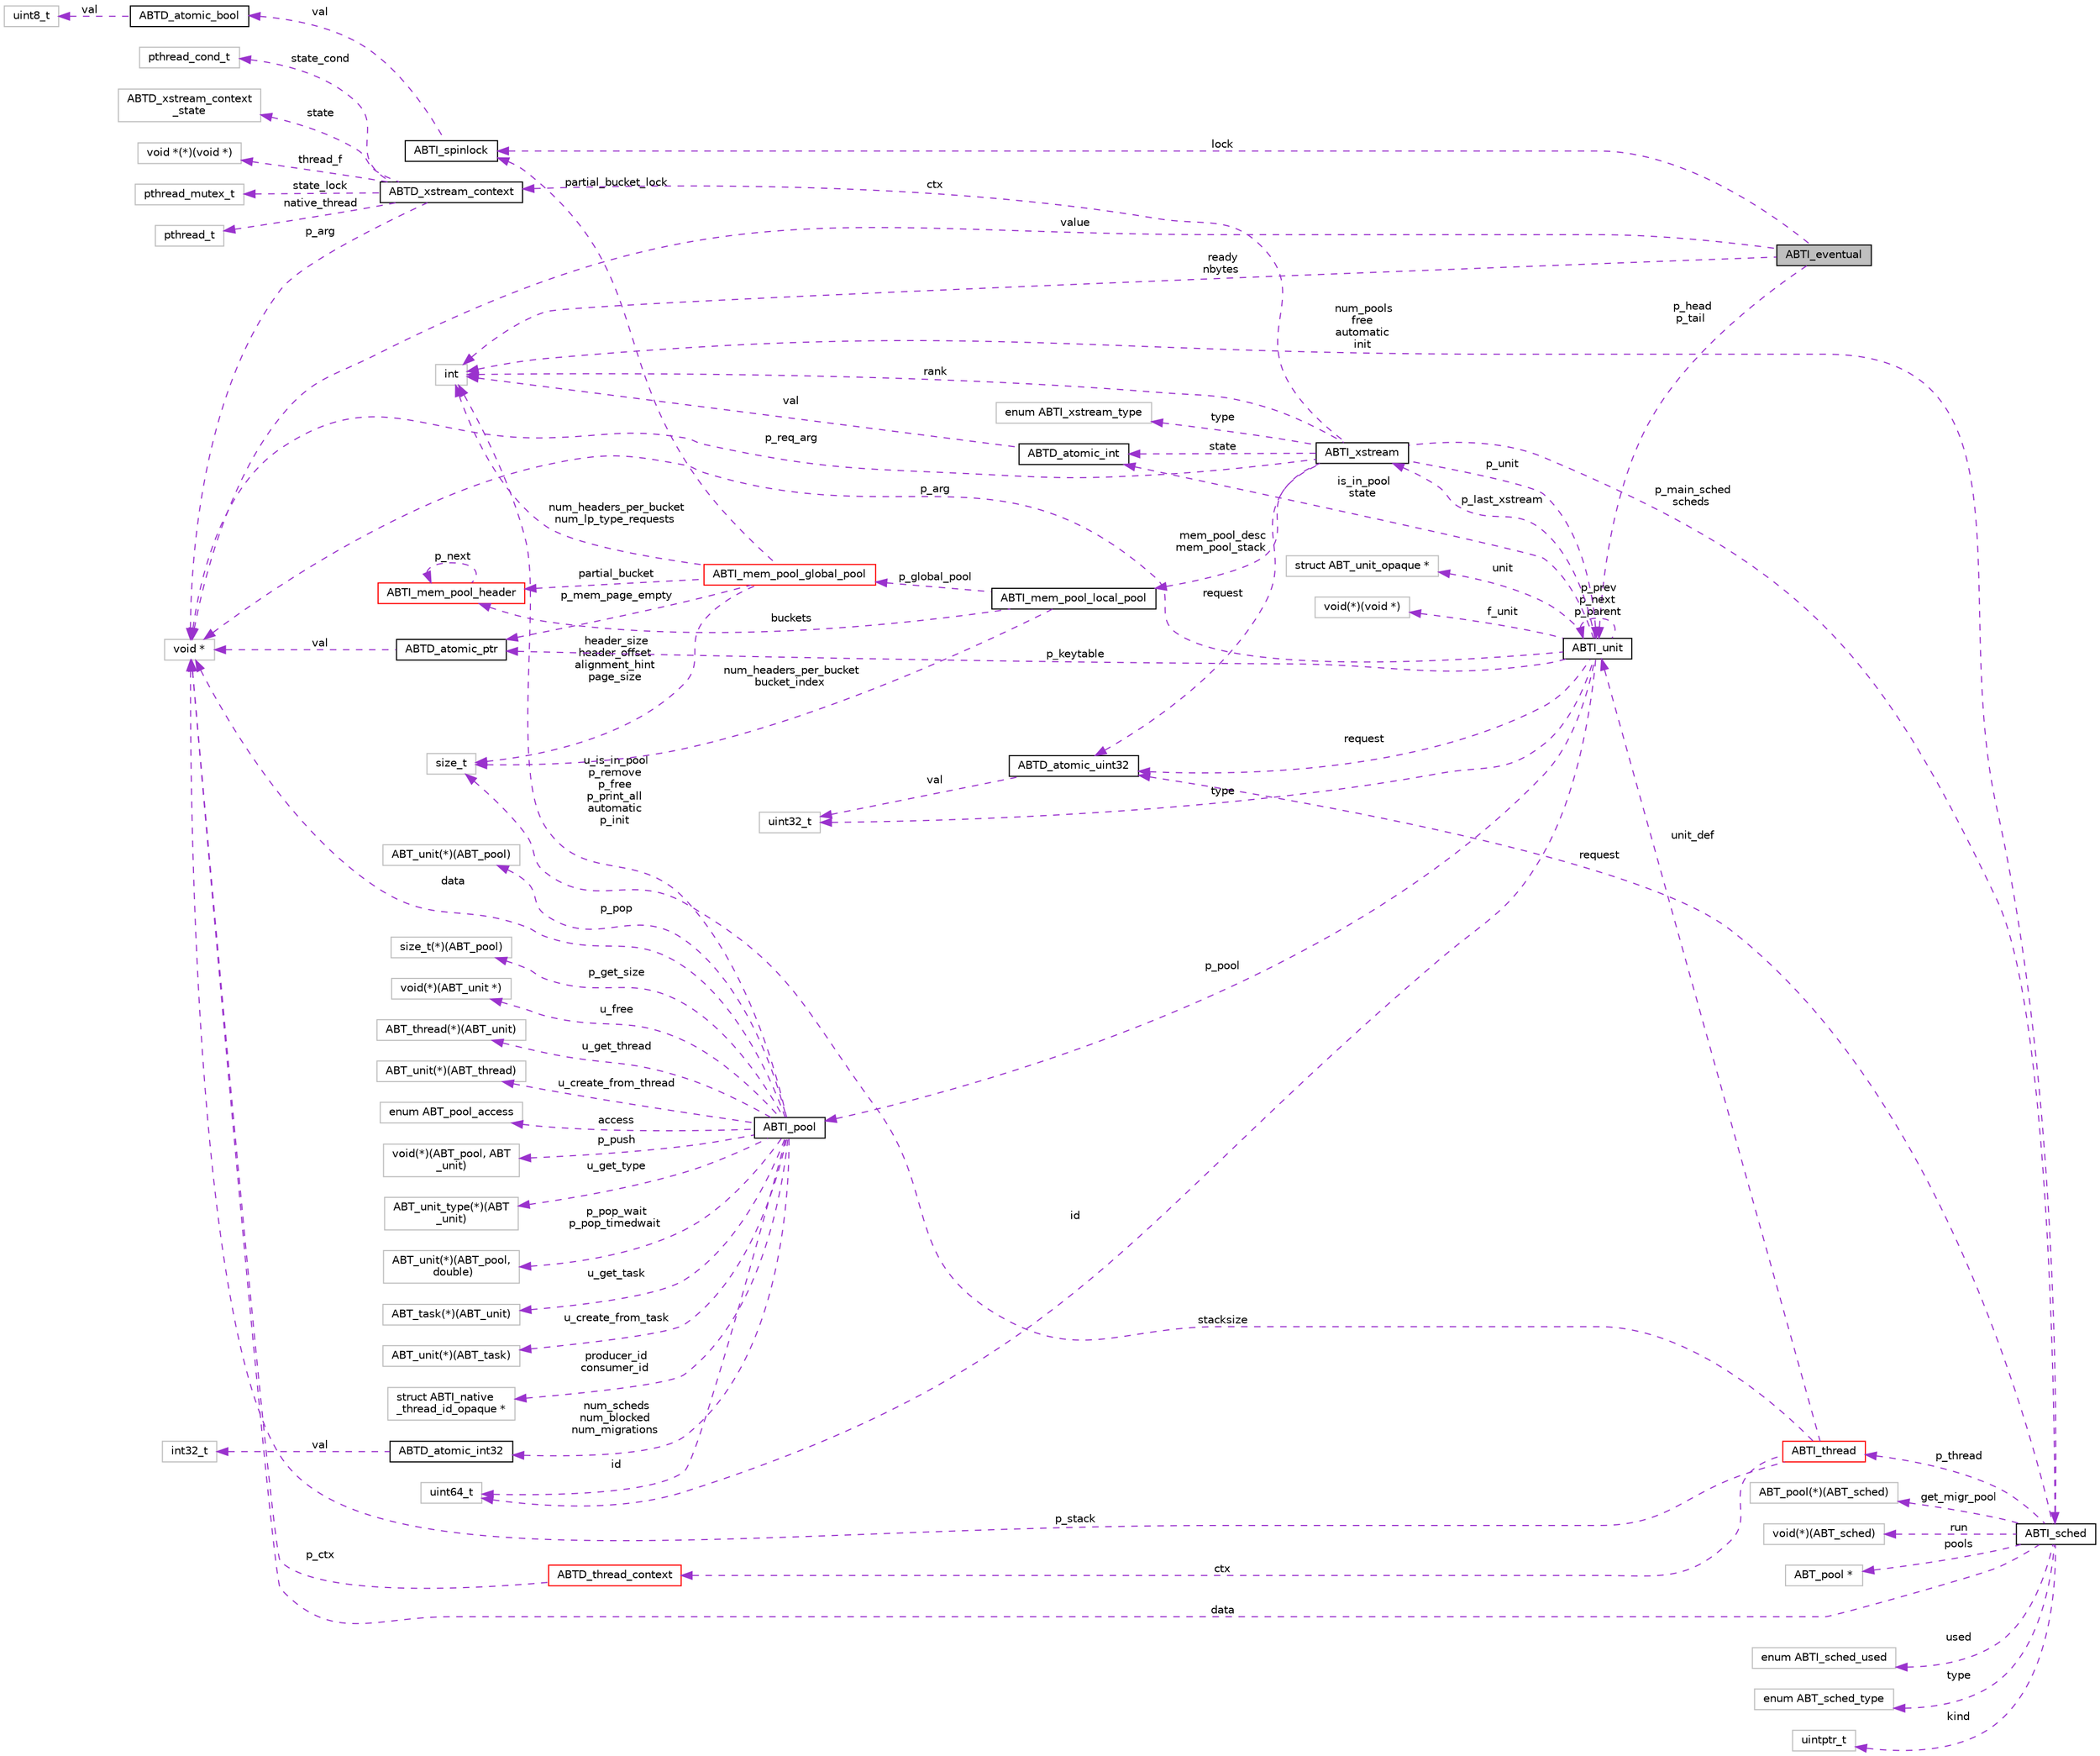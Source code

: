 digraph "ABTI_eventual"
{
  edge [fontname="Helvetica",fontsize="10",labelfontname="Helvetica",labelfontsize="10"];
  node [fontname="Helvetica",fontsize="10",shape=record];
  rankdir="LR";
  Node1 [label="ABTI_eventual",height=0.2,width=0.4,color="black", fillcolor="grey75", style="filled" fontcolor="black"];
  Node2 -> Node1 [dir="back",color="darkorchid3",fontsize="10",style="dashed",label=" lock" ,fontname="Helvetica"];
  Node2 [label="ABTI_spinlock",height=0.2,width=0.4,color="black", fillcolor="white", style="filled",URL="$dc/d81/structABTI__spinlock.html"];
  Node3 -> Node2 [dir="back",color="darkorchid3",fontsize="10",style="dashed",label=" val" ,fontname="Helvetica"];
  Node3 [label="ABTD_atomic_bool",height=0.2,width=0.4,color="black", fillcolor="white", style="filled",URL="$df/d2c/structABTD__atomic__bool.html"];
  Node4 -> Node3 [dir="back",color="darkorchid3",fontsize="10",style="dashed",label=" val" ,fontname="Helvetica"];
  Node4 [label="uint8_t",height=0.2,width=0.4,color="grey75", fillcolor="white", style="filled"];
  Node5 -> Node1 [dir="back",color="darkorchid3",fontsize="10",style="dashed",label=" ready\nnbytes" ,fontname="Helvetica"];
  Node5 [label="int",height=0.2,width=0.4,color="grey75", fillcolor="white", style="filled"];
  Node6 -> Node1 [dir="back",color="darkorchid3",fontsize="10",style="dashed",label=" value" ,fontname="Helvetica"];
  Node6 [label="void *",height=0.2,width=0.4,color="grey75", fillcolor="white", style="filled"];
  Node7 -> Node1 [dir="back",color="darkorchid3",fontsize="10",style="dashed",label=" p_head\np_tail" ,fontname="Helvetica"];
  Node7 [label="ABTI_unit",height=0.2,width=0.4,color="black", fillcolor="white", style="filled",URL="$dc/d58/structABTI__unit.html"];
  Node8 -> Node7 [dir="back",color="darkorchid3",fontsize="10",style="dashed",label=" f_unit" ,fontname="Helvetica"];
  Node8 [label="void(*)(void *)",height=0.2,width=0.4,color="grey75", fillcolor="white", style="filled"];
  Node9 -> Node7 [dir="back",color="darkorchid3",fontsize="10",style="dashed",label=" id" ,fontname="Helvetica"];
  Node9 [label="uint64_t",height=0.2,width=0.4,color="grey75", fillcolor="white", style="filled"];
  Node10 -> Node7 [dir="back",color="darkorchid3",fontsize="10",style="dashed",label=" p_pool" ,fontname="Helvetica"];
  Node10 [label="ABTI_pool",height=0.2,width=0.4,color="black", fillcolor="white", style="filled",URL="$df/d65/structABTI__pool.html"];
  Node11 -> Node10 [dir="back",color="darkorchid3",fontsize="10",style="dashed",label=" p_get_size" ,fontname="Helvetica"];
  Node11 [label="size_t(*)(ABT_pool)",height=0.2,width=0.4,color="grey75", fillcolor="white", style="filled"];
  Node12 -> Node10 [dir="back",color="darkorchid3",fontsize="10",style="dashed",label=" u_free" ,fontname="Helvetica"];
  Node12 [label="void(*)(ABT_unit *)",height=0.2,width=0.4,color="grey75", fillcolor="white", style="filled"];
  Node13 -> Node10 [dir="back",color="darkorchid3",fontsize="10",style="dashed",label=" u_get_thread" ,fontname="Helvetica"];
  Node13 [label="ABT_thread(*)(ABT_unit)",height=0.2,width=0.4,color="grey75", fillcolor="white", style="filled"];
  Node14 -> Node10 [dir="back",color="darkorchid3",fontsize="10",style="dashed",label=" u_create_from_thread" ,fontname="Helvetica"];
  Node14 [label="ABT_unit(*)(ABT_thread)",height=0.2,width=0.4,color="grey75", fillcolor="white", style="filled"];
  Node9 -> Node10 [dir="back",color="darkorchid3",fontsize="10",style="dashed",label=" id" ,fontname="Helvetica"];
  Node15 -> Node10 [dir="back",color="darkorchid3",fontsize="10",style="dashed",label=" access" ,fontname="Helvetica"];
  Node15 [label="enum ABT_pool_access",height=0.2,width=0.4,color="grey75", fillcolor="white", style="filled"];
  Node16 -> Node10 [dir="back",color="darkorchid3",fontsize="10",style="dashed",label=" p_push" ,fontname="Helvetica"];
  Node16 [label="void(*)(ABT_pool, ABT\l_unit)",height=0.2,width=0.4,color="grey75", fillcolor="white", style="filled"];
  Node17 -> Node10 [dir="back",color="darkorchid3",fontsize="10",style="dashed",label=" u_get_type" ,fontname="Helvetica"];
  Node17 [label="ABT_unit_type(*)(ABT\l_unit)",height=0.2,width=0.4,color="grey75", fillcolor="white", style="filled"];
  Node18 -> Node10 [dir="back",color="darkorchid3",fontsize="10",style="dashed",label=" p_pop_wait\np_pop_timedwait" ,fontname="Helvetica"];
  Node18 [label="ABT_unit(*)(ABT_pool,\l double)",height=0.2,width=0.4,color="grey75", fillcolor="white", style="filled"];
  Node5 -> Node10 [dir="back",color="darkorchid3",fontsize="10",style="dashed",label=" u_is_in_pool\np_remove\np_free\np_print_all\nautomatic\np_init" ,fontname="Helvetica"];
  Node19 -> Node10 [dir="back",color="darkorchid3",fontsize="10",style="dashed",label=" num_scheds\nnum_blocked\nnum_migrations" ,fontname="Helvetica"];
  Node19 [label="ABTD_atomic_int32",height=0.2,width=0.4,color="black", fillcolor="white", style="filled",URL="$db/d9a/structABTD__atomic__int32.html"];
  Node20 -> Node19 [dir="back",color="darkorchid3",fontsize="10",style="dashed",label=" val" ,fontname="Helvetica"];
  Node20 [label="int32_t",height=0.2,width=0.4,color="grey75", fillcolor="white", style="filled"];
  Node21 -> Node10 [dir="back",color="darkorchid3",fontsize="10",style="dashed",label=" u_get_task" ,fontname="Helvetica"];
  Node21 [label="ABT_task(*)(ABT_unit)",height=0.2,width=0.4,color="grey75", fillcolor="white", style="filled"];
  Node22 -> Node10 [dir="back",color="darkorchid3",fontsize="10",style="dashed",label=" u_create_from_task" ,fontname="Helvetica"];
  Node22 [label="ABT_unit(*)(ABT_task)",height=0.2,width=0.4,color="grey75", fillcolor="white", style="filled"];
  Node23 -> Node10 [dir="back",color="darkorchid3",fontsize="10",style="dashed",label=" producer_id\nconsumer_id" ,fontname="Helvetica"];
  Node23 [label="struct ABTI_native\l_thread_id_opaque *",height=0.2,width=0.4,color="grey75", fillcolor="white", style="filled"];
  Node24 -> Node10 [dir="back",color="darkorchid3",fontsize="10",style="dashed",label=" p_pop" ,fontname="Helvetica"];
  Node24 [label="ABT_unit(*)(ABT_pool)",height=0.2,width=0.4,color="grey75", fillcolor="white", style="filled"];
  Node6 -> Node10 [dir="back",color="darkorchid3",fontsize="10",style="dashed",label=" data" ,fontname="Helvetica"];
  Node25 -> Node7 [dir="back",color="darkorchid3",fontsize="10",style="dashed",label=" p_last_xstream" ,fontname="Helvetica"];
  Node25 [label="ABTI_xstream",height=0.2,width=0.4,color="black", fillcolor="white", style="filled",URL="$dc/d3f/structABTI__xstream.html"];
  Node26 -> Node25 [dir="back",color="darkorchid3",fontsize="10",style="dashed",label=" ctx" ,fontname="Helvetica"];
  Node26 [label="ABTD_xstream_context",height=0.2,width=0.4,color="black", fillcolor="white", style="filled",URL="$df/dec/structABTD__xstream__context.html"];
  Node27 -> Node26 [dir="back",color="darkorchid3",fontsize="10",style="dashed",label=" state" ,fontname="Helvetica"];
  Node27 [label="ABTD_xstream_context\l_state",height=0.2,width=0.4,color="grey75", fillcolor="white", style="filled"];
  Node28 -> Node26 [dir="back",color="darkorchid3",fontsize="10",style="dashed",label=" thread_f" ,fontname="Helvetica"];
  Node28 [label="void *(*)(void *)",height=0.2,width=0.4,color="grey75", fillcolor="white", style="filled"];
  Node29 -> Node26 [dir="back",color="darkorchid3",fontsize="10",style="dashed",label=" state_lock" ,fontname="Helvetica"];
  Node29 [label="pthread_mutex_t",height=0.2,width=0.4,color="grey75", fillcolor="white", style="filled"];
  Node30 -> Node26 [dir="back",color="darkorchid3",fontsize="10",style="dashed",label=" native_thread" ,fontname="Helvetica"];
  Node30 [label="pthread_t",height=0.2,width=0.4,color="grey75", fillcolor="white", style="filled"];
  Node31 -> Node26 [dir="back",color="darkorchid3",fontsize="10",style="dashed",label=" state_cond" ,fontname="Helvetica"];
  Node31 [label="pthread_cond_t",height=0.2,width=0.4,color="grey75", fillcolor="white", style="filled"];
  Node6 -> Node26 [dir="back",color="darkorchid3",fontsize="10",style="dashed",label=" p_arg" ,fontname="Helvetica"];
  Node32 -> Node25 [dir="back",color="darkorchid3",fontsize="10",style="dashed",label=" p_main_sched\nscheds" ,fontname="Helvetica"];
  Node32 [label="ABTI_sched",height=0.2,width=0.4,color="black", fillcolor="white", style="filled",URL="$d0/dd5/structABTI__sched.html"];
  Node33 -> Node32 [dir="back",color="darkorchid3",fontsize="10",style="dashed",label=" p_thread" ,fontname="Helvetica"];
  Node33 [label="ABTI_thread",height=0.2,width=0.4,color="red", fillcolor="white", style="filled",URL="$d3/d55/structABTI__thread.html"];
  Node34 -> Node33 [dir="back",color="darkorchid3",fontsize="10",style="dashed",label=" stacksize" ,fontname="Helvetica"];
  Node34 [label="size_t",height=0.2,width=0.4,color="grey75", fillcolor="white", style="filled"];
  Node35 -> Node33 [dir="back",color="darkorchid3",fontsize="10",style="dashed",label=" ctx" ,fontname="Helvetica"];
  Node35 [label="ABTD_thread_context",height=0.2,width=0.4,color="red", fillcolor="white", style="filled",URL="$d5/de4/structABTD__thread__context.html"];
  Node6 -> Node35 [dir="back",color="darkorchid3",fontsize="10",style="dashed",label=" p_ctx" ,fontname="Helvetica"];
  Node6 -> Node33 [dir="back",color="darkorchid3",fontsize="10",style="dashed",label=" p_stack" ,fontname="Helvetica"];
  Node7 -> Node33 [dir="back",color="darkorchid3",fontsize="10",style="dashed",label=" unit_def" ,fontname="Helvetica"];
  Node36 -> Node32 [dir="back",color="darkorchid3",fontsize="10",style="dashed",label=" get_migr_pool" ,fontname="Helvetica"];
  Node36 [label="ABT_pool(*)(ABT_sched)",height=0.2,width=0.4,color="grey75", fillcolor="white", style="filled"];
  Node5 -> Node32 [dir="back",color="darkorchid3",fontsize="10",style="dashed",label=" num_pools\nfree\nautomatic\ninit" ,fontname="Helvetica"];
  Node37 -> Node32 [dir="back",color="darkorchid3",fontsize="10",style="dashed",label=" run" ,fontname="Helvetica"];
  Node37 [label="void(*)(ABT_sched)",height=0.2,width=0.4,color="grey75", fillcolor="white", style="filled"];
  Node38 -> Node32 [dir="back",color="darkorchid3",fontsize="10",style="dashed",label=" pools" ,fontname="Helvetica"];
  Node38 [label="ABT_pool *",height=0.2,width=0.4,color="grey75", fillcolor="white", style="filled"];
  Node39 -> Node32 [dir="back",color="darkorchid3",fontsize="10",style="dashed",label=" request" ,fontname="Helvetica"];
  Node39 [label="ABTD_atomic_uint32",height=0.2,width=0.4,color="black", fillcolor="white", style="filled",URL="$db/df7/structABTD__atomic__uint32.html"];
  Node40 -> Node39 [dir="back",color="darkorchid3",fontsize="10",style="dashed",label=" val" ,fontname="Helvetica"];
  Node40 [label="uint32_t",height=0.2,width=0.4,color="grey75", fillcolor="white", style="filled"];
  Node41 -> Node32 [dir="back",color="darkorchid3",fontsize="10",style="dashed",label=" used" ,fontname="Helvetica"];
  Node41 [label="enum ABTI_sched_used",height=0.2,width=0.4,color="grey75", fillcolor="white", style="filled"];
  Node6 -> Node32 [dir="back",color="darkorchid3",fontsize="10",style="dashed",label=" data" ,fontname="Helvetica"];
  Node42 -> Node32 [dir="back",color="darkorchid3",fontsize="10",style="dashed",label=" type" ,fontname="Helvetica"];
  Node42 [label="enum ABT_sched_type",height=0.2,width=0.4,color="grey75", fillcolor="white", style="filled"];
  Node43 -> Node32 [dir="back",color="darkorchid3",fontsize="10",style="dashed",label=" kind" ,fontname="Helvetica"];
  Node43 [label="uintptr_t",height=0.2,width=0.4,color="grey75", fillcolor="white", style="filled"];
  Node44 -> Node25 [dir="back",color="darkorchid3",fontsize="10",style="dashed",label=" type" ,fontname="Helvetica"];
  Node44 [label="enum ABTI_xstream_type",height=0.2,width=0.4,color="grey75", fillcolor="white", style="filled"];
  Node45 -> Node25 [dir="back",color="darkorchid3",fontsize="10",style="dashed",label=" state" ,fontname="Helvetica"];
  Node45 [label="ABTD_atomic_int",height=0.2,width=0.4,color="black", fillcolor="white", style="filled",URL="$d5/df5/structABTD__atomic__int.html"];
  Node5 -> Node45 [dir="back",color="darkorchid3",fontsize="10",style="dashed",label=" val" ,fontname="Helvetica"];
  Node5 -> Node25 [dir="back",color="darkorchid3",fontsize="10",style="dashed",label=" rank" ,fontname="Helvetica"];
  Node46 -> Node25 [dir="back",color="darkorchid3",fontsize="10",style="dashed",label=" mem_pool_desc\nmem_pool_stack" ,fontname="Helvetica"];
  Node46 [label="ABTI_mem_pool_local_pool",height=0.2,width=0.4,color="black", fillcolor="white", style="filled",URL="$d6/d69/structABTI__mem__pool__local__pool.html"];
  Node34 -> Node46 [dir="back",color="darkorchid3",fontsize="10",style="dashed",label=" num_headers_per_bucket\nbucket_index" ,fontname="Helvetica"];
  Node47 -> Node46 [dir="back",color="darkorchid3",fontsize="10",style="dashed",label=" buckets" ,fontname="Helvetica"];
  Node47 [label="ABTI_mem_pool_header",height=0.2,width=0.4,color="red", fillcolor="white", style="filled",URL="$de/d24/structABTI__mem__pool__header.html"];
  Node47 -> Node47 [dir="back",color="darkorchid3",fontsize="10",style="dashed",label=" p_next" ,fontname="Helvetica"];
  Node48 -> Node46 [dir="back",color="darkorchid3",fontsize="10",style="dashed",label=" p_global_pool" ,fontname="Helvetica"];
  Node48 [label="ABTI_mem_pool_global_pool",height=0.2,width=0.4,color="red", fillcolor="white", style="filled",URL="$d7/de4/structABTI__mem__pool__global__pool.html"];
  Node2 -> Node48 [dir="back",color="darkorchid3",fontsize="10",style="dashed",label=" partial_bucket_lock" ,fontname="Helvetica"];
  Node34 -> Node48 [dir="back",color="darkorchid3",fontsize="10",style="dashed",label=" header_size\nheader_offset\nalignment_hint\npage_size" ,fontname="Helvetica"];
  Node47 -> Node48 [dir="back",color="darkorchid3",fontsize="10",style="dashed",label=" partial_bucket" ,fontname="Helvetica"];
  Node5 -> Node48 [dir="back",color="darkorchid3",fontsize="10",style="dashed",label=" num_headers_per_bucket\nnum_lp_type_requests" ,fontname="Helvetica"];
  Node49 -> Node48 [dir="back",color="darkorchid3",fontsize="10",style="dashed",label=" p_mem_page_empty" ,fontname="Helvetica"];
  Node49 [label="ABTD_atomic_ptr",height=0.2,width=0.4,color="black", fillcolor="white", style="filled",URL="$df/d5b/structABTD__atomic__ptr.html"];
  Node6 -> Node49 [dir="back",color="darkorchid3",fontsize="10",style="dashed",label=" val" ,fontname="Helvetica"];
  Node39 -> Node25 [dir="back",color="darkorchid3",fontsize="10",style="dashed",label=" request" ,fontname="Helvetica"];
  Node6 -> Node25 [dir="back",color="darkorchid3",fontsize="10",style="dashed",label=" p_req_arg" ,fontname="Helvetica"];
  Node7 -> Node25 [dir="back",color="darkorchid3",fontsize="10",style="dashed",label=" p_unit" ,fontname="Helvetica"];
  Node40 -> Node7 [dir="back",color="darkorchid3",fontsize="10",style="dashed",label=" type" ,fontname="Helvetica"];
  Node45 -> Node7 [dir="back",color="darkorchid3",fontsize="10",style="dashed",label=" is_in_pool\nstate" ,fontname="Helvetica"];
  Node49 -> Node7 [dir="back",color="darkorchid3",fontsize="10",style="dashed",label=" p_keytable" ,fontname="Helvetica"];
  Node39 -> Node7 [dir="back",color="darkorchid3",fontsize="10",style="dashed",label=" request" ,fontname="Helvetica"];
  Node6 -> Node7 [dir="back",color="darkorchid3",fontsize="10",style="dashed",label=" p_arg" ,fontname="Helvetica"];
  Node50 -> Node7 [dir="back",color="darkorchid3",fontsize="10",style="dashed",label=" unit" ,fontname="Helvetica"];
  Node50 [label="struct ABT_unit_opaque *",height=0.2,width=0.4,color="grey75", fillcolor="white", style="filled"];
  Node7 -> Node7 [dir="back",color="darkorchid3",fontsize="10",style="dashed",label=" p_prev\np_next\np_parent" ,fontname="Helvetica"];
}
